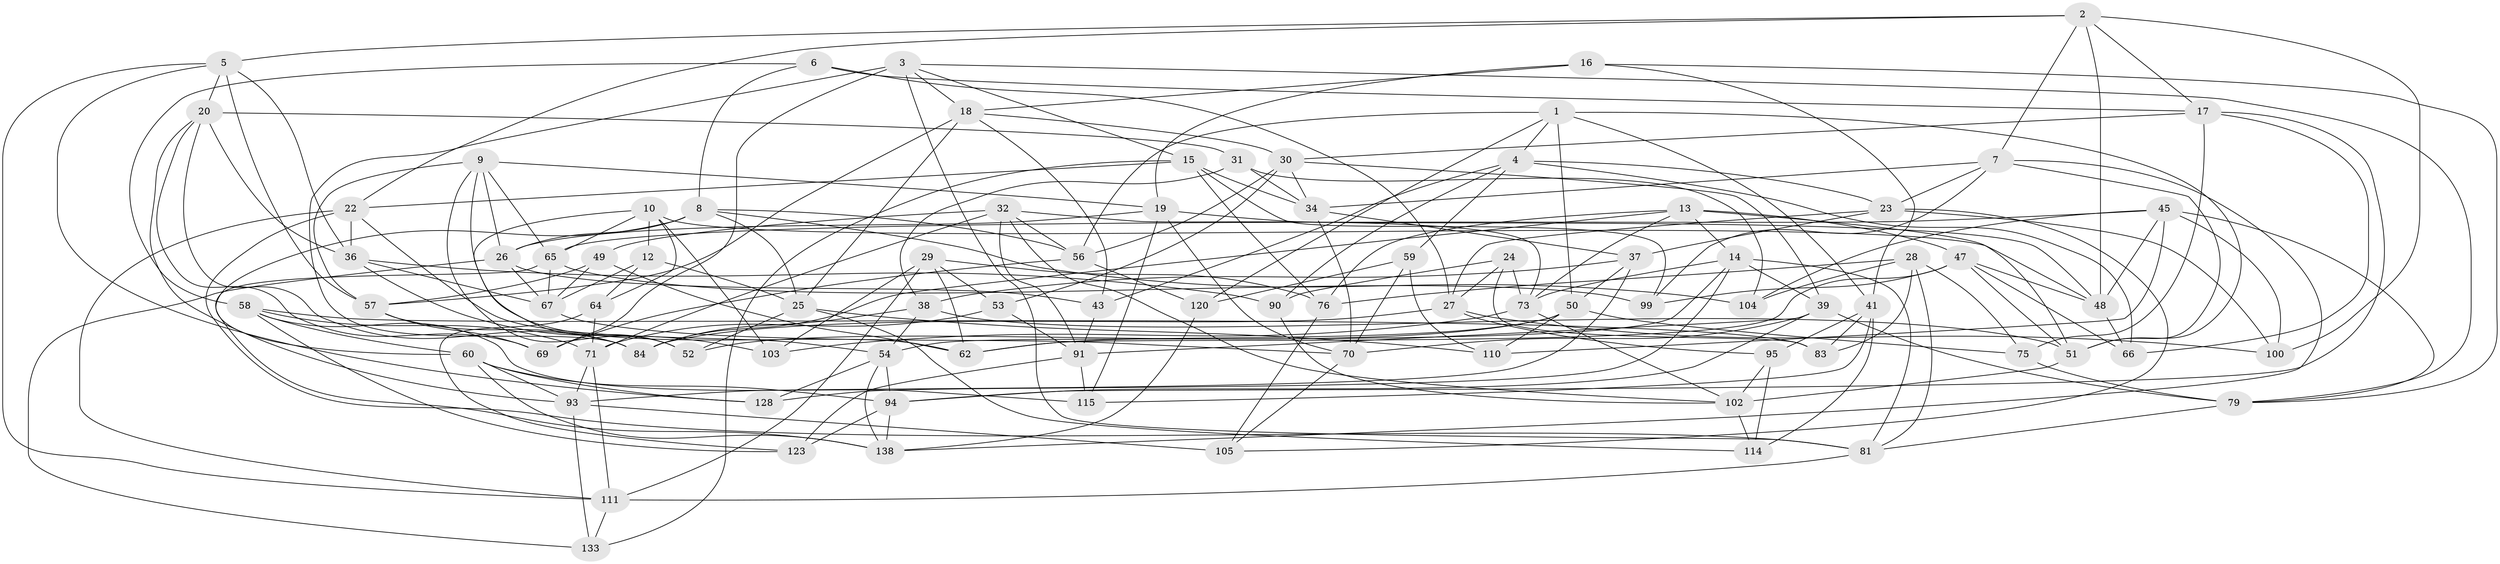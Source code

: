 // Generated by graph-tools (version 1.1) at 2025/52/02/27/25 19:52:29]
// undirected, 86 vertices, 226 edges
graph export_dot {
graph [start="1"]
  node [color=gray90,style=filled];
  1 [super="+40"];
  2 [super="+112"];
  3 [super="+55"];
  4 [super="+127"];
  5 [super="+117"];
  6;
  7 [super="+139"];
  8 [super="+11"];
  9 [super="+21"];
  10 [super="+106"];
  12;
  13 [super="+87"];
  14 [super="+119"];
  15 [super="+136"];
  16;
  17 [super="+68"];
  18 [super="+35"];
  19 [super="+135"];
  20 [super="+42"];
  22 [super="+33"];
  23 [super="+109"];
  24;
  25 [super="+118"];
  26 [super="+97"];
  27 [super="+44"];
  28 [super="+121"];
  29 [super="+101"];
  30 [super="+46"];
  31;
  32 [super="+131"];
  34 [super="+108"];
  36 [super="+74"];
  37 [super="+125"];
  38 [super="+107"];
  39 [super="+63"];
  41 [super="+77"];
  43;
  45 [super="+61"];
  47 [super="+129"];
  48 [super="+72"];
  49;
  50 [super="+96"];
  51 [super="+85"];
  52;
  53;
  54 [super="+122"];
  56 [super="+86"];
  57 [super="+116"];
  58 [super="+143"];
  59;
  60 [super="+88"];
  62 [super="+78"];
  64;
  65 [super="+80"];
  66;
  67 [super="+126"];
  69;
  70 [super="+82"];
  71 [super="+98"];
  73 [super="+130"];
  75;
  76 [super="+140"];
  79 [super="+137"];
  81 [super="+89"];
  83;
  84 [super="+92"];
  90;
  91 [super="+124"];
  93 [super="+113"];
  94 [super="+141"];
  95;
  99;
  100;
  102 [super="+132"];
  103;
  104;
  105;
  110;
  111 [super="+134"];
  114;
  115;
  120;
  123;
  128;
  133;
  138 [super="+142"];
  1 -- 120;
  1 -- 50;
  1 -- 4;
  1 -- 56;
  1 -- 51;
  1 -- 41;
  2 -- 5;
  2 -- 48;
  2 -- 17;
  2 -- 100;
  2 -- 22;
  2 -- 7;
  3 -- 69;
  3 -- 18;
  3 -- 84;
  3 -- 79;
  3 -- 15;
  3 -- 81;
  4 -- 59;
  4 -- 66;
  4 -- 23;
  4 -- 90;
  4 -- 43;
  5 -- 36;
  5 -- 128;
  5 -- 20;
  5 -- 57;
  5 -- 111;
  6 -- 27;
  6 -- 17;
  6 -- 58;
  6 -- 8;
  7 -- 99;
  7 -- 23;
  7 -- 34;
  7 -- 138;
  7 -- 51;
  8 -- 26;
  8 -- 104;
  8 -- 60;
  8 -- 25;
  8 -- 56;
  9 -- 19;
  9 -- 65;
  9 -- 26;
  9 -- 52;
  9 -- 57;
  9 -- 62;
  10 -- 103;
  10 -- 52;
  10 -- 64;
  10 -- 12;
  10 -- 48;
  10 -- 65;
  12 -- 25;
  12 -- 64;
  12 -- 67;
  13 -- 47;
  13 -- 14;
  13 -- 51;
  13 -- 76;
  13 -- 84;
  13 -- 73;
  14 -- 128;
  14 -- 54;
  14 -- 81;
  14 -- 39;
  14 -- 73;
  15 -- 133;
  15 -- 34;
  15 -- 99;
  15 -- 22;
  15 -- 76;
  16 -- 41;
  16 -- 19;
  16 -- 18;
  16 -- 79;
  17 -- 75;
  17 -- 66;
  17 -- 30;
  17 -- 94;
  18 -- 43;
  18 -- 25;
  18 -- 57;
  18 -- 30;
  19 -- 115;
  19 -- 26;
  19 -- 70;
  19 -- 48;
  20 -- 93;
  20 -- 31;
  20 -- 69;
  20 -- 36;
  20 -- 84;
  22 -- 36;
  22 -- 54;
  22 -- 81;
  22 -- 111;
  23 -- 105;
  23 -- 100;
  23 -- 37;
  23 -- 27;
  24 -- 90;
  24 -- 83;
  24 -- 73;
  24 -- 27;
  25 -- 114;
  25 -- 52;
  25 -- 110;
  26 -- 43;
  26 -- 133;
  26 -- 67;
  27 -- 95;
  27 -- 100;
  27 -- 84;
  28 -- 83;
  28 -- 104;
  28 -- 75;
  28 -- 76 [weight=2];
  28 -- 81;
  29 -- 103;
  29 -- 53;
  29 -- 62 [weight=2];
  29 -- 76;
  29 -- 111;
  30 -- 53;
  30 -- 39;
  30 -- 34;
  30 -- 56;
  31 -- 104;
  31 -- 38;
  31 -- 34;
  32 -- 49;
  32 -- 73;
  32 -- 71;
  32 -- 56;
  32 -- 91;
  32 -- 102;
  34 -- 70;
  34 -- 37;
  36 -- 90;
  36 -- 67;
  36 -- 103;
  37 -- 38 [weight=2];
  37 -- 50;
  37 -- 93;
  38 -- 51;
  38 -- 54;
  38 -- 84;
  39 -- 94;
  39 -- 91;
  39 -- 79;
  39 -- 70;
  41 -- 83;
  41 -- 114;
  41 -- 115;
  41 -- 95;
  43 -- 91;
  45 -- 79;
  45 -- 104;
  45 -- 48;
  45 -- 100;
  45 -- 110;
  45 -- 65;
  47 -- 62;
  47 -- 66;
  47 -- 48;
  47 -- 99;
  47 -- 51;
  48 -- 66;
  49 -- 57;
  49 -- 67;
  49 -- 62;
  50 -- 52;
  50 -- 62;
  50 -- 75;
  50 -- 110;
  51 -- 102;
  53 -- 91;
  53 -- 71;
  54 -- 128;
  54 -- 94;
  54 -- 138;
  56 -- 120;
  56 -- 69;
  57 -- 69;
  57 -- 84;
  58 -- 115;
  58 -- 71;
  58 -- 123;
  58 -- 83;
  58 -- 60;
  59 -- 120;
  59 -- 110;
  59 -- 70;
  60 -- 93;
  60 -- 128;
  60 -- 94;
  60 -- 138;
  64 -- 123;
  64 -- 71;
  65 -- 99;
  65 -- 138;
  65 -- 67;
  67 -- 70;
  70 -- 105;
  71 -- 111;
  71 -- 93;
  73 -- 103;
  73 -- 102;
  75 -- 79;
  76 -- 105;
  79 -- 81;
  81 -- 111;
  90 -- 102;
  91 -- 115;
  91 -- 123;
  93 -- 105;
  93 -- 133;
  94 -- 123;
  94 -- 138;
  95 -- 114;
  95 -- 102;
  102 -- 114;
  111 -- 133;
  120 -- 138;
}
